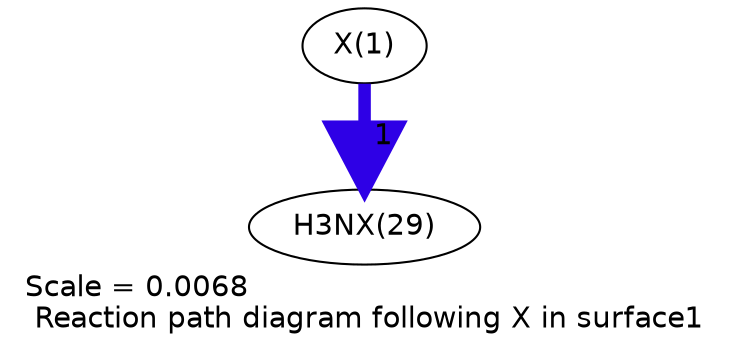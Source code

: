 digraph reaction_paths {
center=1;
s11 -> s20[fontname="Helvetica", penwidth=6, arrowsize=3, color="0.7, 1.5, 0.9"
, label=" 1"];
s11 [ fontname="Helvetica", label="X(1)"];
s20 [ fontname="Helvetica", label="H3NX(29)"];
 label = "Scale = 0.0068\l Reaction path diagram following X in surface1";
 fontname = "Helvetica";
}
